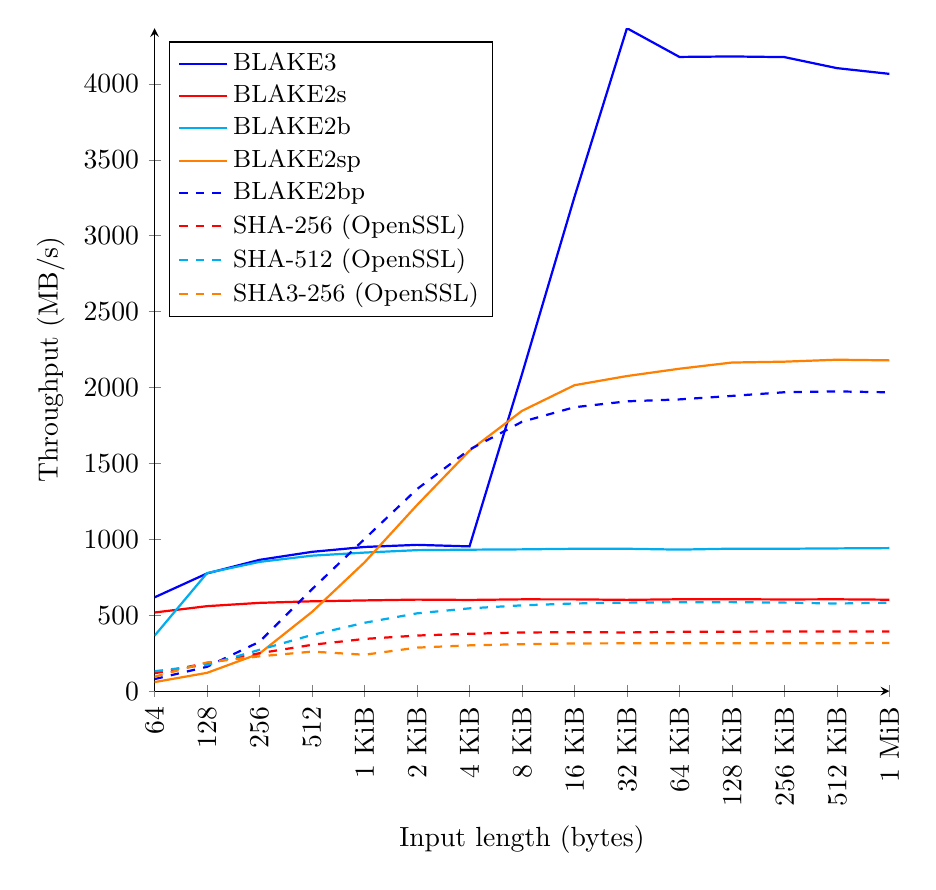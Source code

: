 \begin{tikzpicture}
\begin{axis}[
    width=0.9\textwidth,
	height=10cm,
	legend style={at={(0.02,0.98)}, anchor=north west, font=\small, cells={anchor=west}},
	axis x line=bottom,
	axis y line=left,
	cycle multi list={
		linestyles\nextlist
		blue,red,cyan,orange
	},
	%no markers,
	mark options={scale=0.5},
	every axis plot/.append style={thick},
    ymin=0,
    %ymax=5800,
    xmin=64,
    xmax=1048576,
	ylabel=Throughput (MB/s),
	xlabel=Input length (bytes),
	xmode=log,
	log basis x=2,
	y tick label style={%
		/pgf/number format/.cd,%
		scaled x ticks = false,%
		set thousands separator={},%
		fixed%
	},
	xticklabels={64,128,256,512,1 KiB,2 KiB,4 KiB,8 KiB,16 KiB,32 KiB,64 KiB,128 KiB,256 KiB,512 KiB,1 MiB},
	xtick={64, 128, 256, 512, 1024, 2048, 4096, 8192, 16384, 32768, 65536, 131072, 262144, 524288, 1048576},
	x tick label style={rotate=90,anchor=east}
]
\legend{BLAKE3, BLAKE2s, BLAKE2b, BLAKE2sp, BLAKE2bp, SHA-256 (OpenSSL), SHA-512 (OpenSSL), SHA3-256 (OpenSSL)}
% blake3_c
\addplot coordinates {
(64, 617.75)
(128, 775.278)
(256, 864.513)
(512, 917.324)
(1024, 949.452)
(2048, 963.318)
(4096, 953.249)
(8192, 2087.588)
(16384, 3255.091)
(32768, 4366.829)
(65536, 4177.649)
(131072, 4180.808)
(262144, 4176.55)
(524288, 4103.932)
(1048576, 4066.113)
};
% blake2s
\addplot coordinates {
(64, 517.751)
(128, 559.509)
(256, 581.213)
(512, 591.529)
(1024, 597.343)
(2048, 602.611)
(4096, 600.431)
(8192, 604.364)
(16384, 604.159)
(32768, 600.889)
(65536, 604.837)
(131072, 605.083)
(262144, 603.667)
(524288, 604.654)
(1048576, 601.917)
};
% blake2b
\addplot coordinates {
(64, 365.137)
(128, 777.518)
(256, 851.11)
(512, 892.083)
(1024, 912.426)
(2048, 928.471)
(4096, 931.508)
(8192, 933.677)
(16384, 937.421)
(32768, 937.589)
(65536, 932.025)
(131072, 938.235)
(262144, 937.718)
(524288, 939.984)
(1048576, 941.977)
};
% blake2sp
\addplot coordinates {
(64, 59.265)
(128, 120.275)
(256, 247.404)
(512, 521.779)
(1024, 848.088)
(2048, 1225.47)
(4096, 1583.586)
(8192, 1846.03)
(16384, 2015.069)
(32768, 2075.373)
(65536, 2123.634)
(131072, 2164.379)
(262144, 2170.153)
(524288, 2183.03)
(1048576, 2178.722)
};
% blake2bp
\addplot coordinates {
(64, 78.968)
(128, 160.25)
(256, 325.086)
(512, 671.312)
(1024, 1001.839)
(2048, 1330.613)
(4096, 1590.969)
(8192, 1773.997)
(16384, 1870.066)
(32768, 1908.788)
(65536, 1921.663)
(131072, 1944.531)
(262144, 1968.708)
(524288, 1974.174)
(1048576, 1968.267)
};
% sha256
\addplot coordinates {
(64, 117.558)
(128, 184.416)
(256, 249.547)
(512, 304.89)
(1024, 343.635)
(2048, 365.94)
(4096, 377.43)
(8192, 385.977)
(16384, 388.164)
(32768, 386.249)
(65536, 390.372)
(131072, 391.224)
(262144, 392.552)
(524288, 392.065)
(1048576, 392.82)
};
% sha512
\addplot coordinates {
(64, 130.799)
(128, 172.418)
(256, 271.998)
(512, 369.869)
(1024, 450.036)
(2048, 512.046)
(4096, 545.041)
(8192, 564.812)
(16384, 577.172)
(32768, 582.652)
(65536, 585.459)
(131072, 585.987)
(262144, 582.946)
(524288, 576.841)
(1048576, 582.119)
};
% sha3-256
\addplot coordinates {
(64, 94.588)
(128, 188.75)
(256, 228.947)
(512, 260.036)
(1024, 239.468)
(2048, 286.325)
(4096, 301.26)
(8192, 309.037)
(16384, 313.666)
(32768, 314.867)
(65536, 314.593)
(131072, 315.035)
(262144, 315.362)
(524288, 315.348)
(1048576, 316.723)
};
\end{axis}
\end{tikzpicture}
